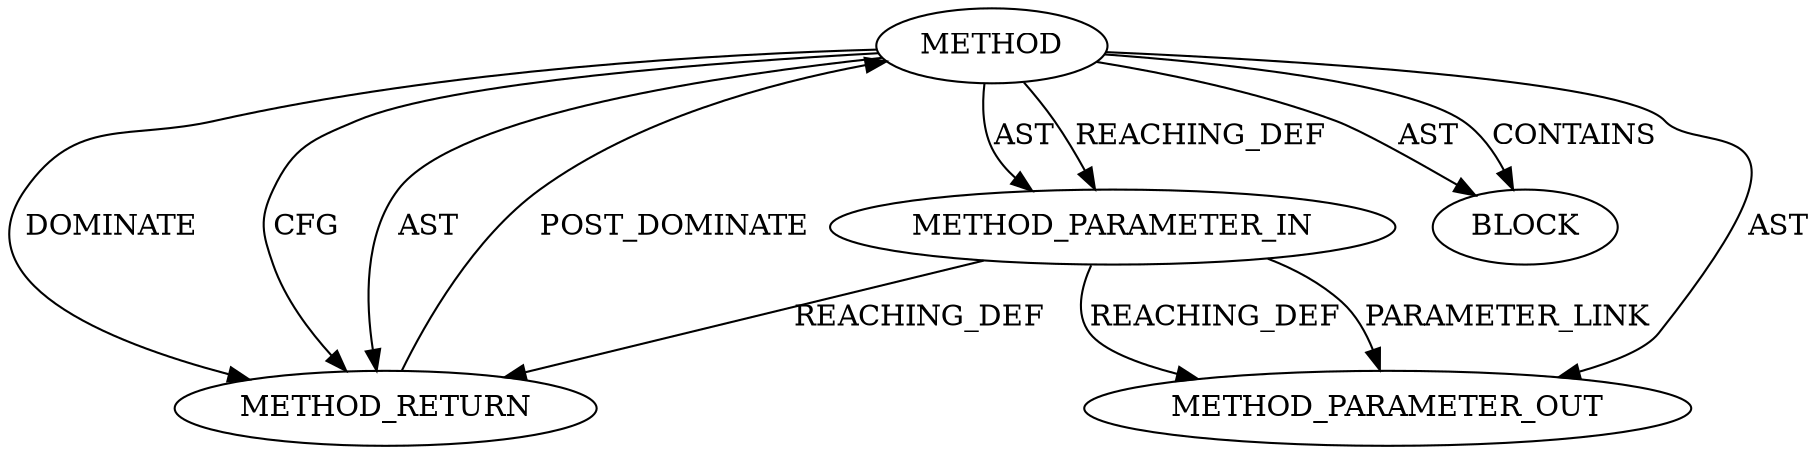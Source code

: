 digraph {
  334 [label=METHOD AST_PARENT_TYPE="NAMESPACE_BLOCK" AST_PARENT_FULL_NAME="<global>" ORDER=0 CODE="<empty>" FULL_NAME="EVP_MD_size" IS_EXTERNAL=true FILENAME="<empty>" SIGNATURE="" NAME="EVP_MD_size"]
  337 [label=METHOD_RETURN ORDER=2 CODE="RET" TYPE_FULL_NAME="ANY" EVALUATION_STRATEGY="BY_VALUE"]
  447 [label=METHOD_PARAMETER_OUT ORDER=1 CODE="p1" IS_VARIADIC=false TYPE_FULL_NAME="ANY" EVALUATION_STRATEGY="BY_VALUE" INDEX=1 NAME="p1"]
  335 [label=METHOD_PARAMETER_IN ORDER=1 CODE="p1" IS_VARIADIC=false TYPE_FULL_NAME="ANY" EVALUATION_STRATEGY="BY_VALUE" INDEX=1 NAME="p1"]
  336 [label=BLOCK ORDER=1 ARGUMENT_INDEX=1 CODE="<empty>" TYPE_FULL_NAME="ANY"]
  337 -> 334 [label=POST_DOMINATE ]
  334 -> 336 [label=AST ]
  335 -> 337 [label=REACHING_DEF VARIABLE="p1"]
  334 -> 337 [label=DOMINATE ]
  335 -> 447 [label=REACHING_DEF VARIABLE="p1"]
  334 -> 337 [label=CFG ]
  334 -> 335 [label=AST ]
  334 -> 335 [label=REACHING_DEF VARIABLE=""]
  334 -> 447 [label=AST ]
  334 -> 336 [label=CONTAINS ]
  334 -> 337 [label=AST ]
  335 -> 447 [label=PARAMETER_LINK ]
}
